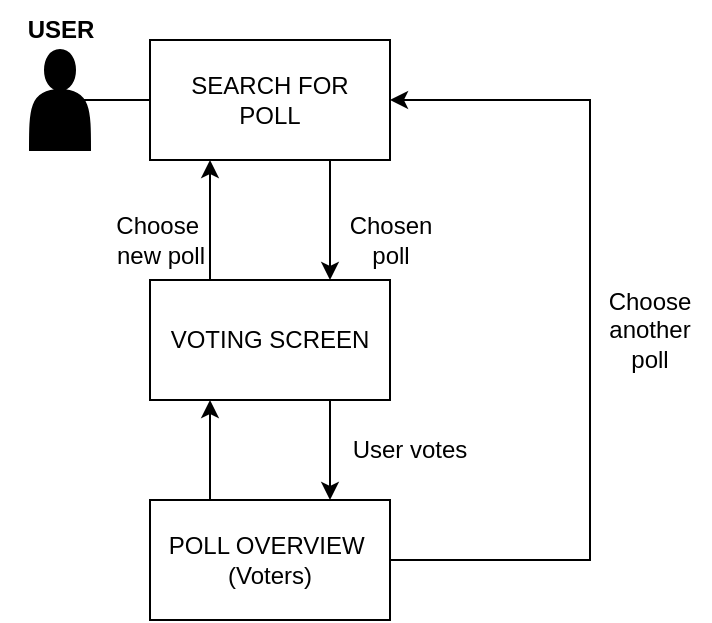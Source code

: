 <mxfile version="20.3.0" type="device"><diagram id="LajduKu5ocOECNISne9N" name="Page-1"><mxGraphModel dx="1022" dy="428" grid="1" gridSize="10" guides="1" tooltips="1" connect="1" arrows="1" fold="1" page="1" pageScale="1" pageWidth="827" pageHeight="1169" math="0" shadow="0"><root><mxCell id="0"/><mxCell id="1" parent="0"/><mxCell id="cmEMJTvNCNYAqClry-lb-8" value="SEARCH FOR &lt;br&gt;POLL" style="rounded=0;whiteSpace=wrap;html=1;strokeWidth=1;" parent="1" vertex="1"><mxGeometry x="80" y="80" width="120" height="60" as="geometry"/></mxCell><mxCell id="cmEMJTvNCNYAqClry-lb-11" value="&lt;b&gt;USER&lt;/b&gt;" style="text;html=1;align=center;verticalAlign=middle;resizable=0;points=[];autosize=1;strokeColor=none;fillColor=none;" parent="1" vertex="1"><mxGeometry x="5" y="60" width="60" height="30" as="geometry"/></mxCell><mxCell id="cmEMJTvNCNYAqClry-lb-18" value="" style="shape=actor;whiteSpace=wrap;html=1;strokeWidth=1;fontColor=#CC0000;fillColor=#000000;" parent="1" vertex="1"><mxGeometry x="20" y="85" width="30" height="50" as="geometry"/></mxCell><mxCell id="cmEMJTvNCNYAqClry-lb-20" value="" style="endArrow=none;html=1;rounded=0;strokeColor=#000000;fontColor=#CC0000;exitX=0.9;exitY=0.5;exitDx=0;exitDy=0;entryX=0;entryY=0.5;entryDx=0;entryDy=0;exitPerimeter=0;" parent="1" source="cmEMJTvNCNYAqClry-lb-18" target="cmEMJTvNCNYAqClry-lb-8" edge="1"><mxGeometry width="50" height="50" relative="1" as="geometry"><mxPoint x="380" y="240" as="sourcePoint"/><mxPoint x="430" y="190" as="targetPoint"/><Array as="points"/></mxGeometry></mxCell><mxCell id="cmEMJTvNCNYAqClry-lb-28" value="VOTING SCREEN" style="rounded=0;whiteSpace=wrap;html=1;strokeWidth=1;fontColor=#000000;fillColor=default;" parent="1" vertex="1"><mxGeometry x="80" y="200" width="120" height="60" as="geometry"/></mxCell><mxCell id="LKkB4kzz1v3HfiHiU5Tg-20" value="Chosen &lt;br&gt;poll" style="text;html=1;align=center;verticalAlign=middle;resizable=0;points=[];autosize=1;strokeColor=none;fillColor=none;" parent="1" vertex="1"><mxGeometry x="170" y="160" width="60" height="40" as="geometry"/></mxCell><mxCell id="LKkB4kzz1v3HfiHiU5Tg-21" value="Choose&amp;nbsp;&lt;br&gt;new poll" style="text;html=1;align=center;verticalAlign=middle;resizable=0;points=[];autosize=1;strokeColor=none;fillColor=none;" parent="1" vertex="1"><mxGeometry x="50" y="160" width="70" height="40" as="geometry"/></mxCell><mxCell id="YNsi8nt-iFBcY9AoYwCS-1" value="" style="endArrow=classic;html=1;rounded=0;exitX=0.75;exitY=1;exitDx=0;exitDy=0;entryX=0.75;entryY=0;entryDx=0;entryDy=0;" parent="1" source="cmEMJTvNCNYAqClry-lb-8" target="cmEMJTvNCNYAqClry-lb-28" edge="1"><mxGeometry width="50" height="50" relative="1" as="geometry"><mxPoint x="390" y="240" as="sourcePoint"/><mxPoint x="440" y="190" as="targetPoint"/></mxGeometry></mxCell><mxCell id="YNsi8nt-iFBcY9AoYwCS-2" value="" style="endArrow=classic;html=1;rounded=0;entryX=0.25;entryY=1;entryDx=0;entryDy=0;exitX=0.25;exitY=0;exitDx=0;exitDy=0;" parent="1" source="cmEMJTvNCNYAqClry-lb-28" target="cmEMJTvNCNYAqClry-lb-8" edge="1"><mxGeometry width="50" height="50" relative="1" as="geometry"><mxPoint x="390" y="240" as="sourcePoint"/><mxPoint x="440" y="190" as="targetPoint"/></mxGeometry></mxCell><mxCell id="FFIcXJ3w8wA_QO9GtCfq-1" value="POLL OVERVIEW&amp;nbsp;&lt;br&gt;(Voters)" style="rounded=0;whiteSpace=wrap;html=1;" parent="1" vertex="1"><mxGeometry x="80" y="310" width="120" height="60" as="geometry"/></mxCell><mxCell id="bpq5tqK7dfJaBPSEASJN-1" value="" style="endArrow=classic;html=1;rounded=0;exitX=1;exitY=0.5;exitDx=0;exitDy=0;entryX=1;entryY=0.5;entryDx=0;entryDy=0;" parent="1" source="FFIcXJ3w8wA_QO9GtCfq-1" target="cmEMJTvNCNYAqClry-lb-8" edge="1"><mxGeometry width="50" height="50" relative="1" as="geometry"><mxPoint x="390" y="240" as="sourcePoint"/><mxPoint x="440" y="190" as="targetPoint"/><Array as="points"><mxPoint x="300" y="340"/><mxPoint x="300" y="110"/></Array></mxGeometry></mxCell><mxCell id="bpq5tqK7dfJaBPSEASJN-2" value="" style="endArrow=classic;html=1;rounded=0;exitX=0.75;exitY=1;exitDx=0;exitDy=0;entryX=0.75;entryY=0;entryDx=0;entryDy=0;" parent="1" source="cmEMJTvNCNYAqClry-lb-28" target="FFIcXJ3w8wA_QO9GtCfq-1" edge="1"><mxGeometry width="50" height="50" relative="1" as="geometry"><mxPoint x="390" y="240" as="sourcePoint"/><mxPoint x="440" y="190" as="targetPoint"/></mxGeometry></mxCell><mxCell id="bpq5tqK7dfJaBPSEASJN-3" value="User votes" style="text;html=1;strokeColor=none;fillColor=none;align=center;verticalAlign=middle;whiteSpace=wrap;rounded=0;" parent="1" vertex="1"><mxGeometry x="180" y="270" width="60" height="30" as="geometry"/></mxCell><mxCell id="bpq5tqK7dfJaBPSEASJN-4" value="Choose another poll" style="text;html=1;strokeColor=none;fillColor=none;align=center;verticalAlign=middle;whiteSpace=wrap;rounded=0;" parent="1" vertex="1"><mxGeometry x="300" y="210" width="60" height="30" as="geometry"/></mxCell><mxCell id="X_SKFlyT5FKs_rbKPAmj-1" value="" style="endArrow=classic;html=1;rounded=0;entryX=0.25;entryY=1;entryDx=0;entryDy=0;exitX=0.25;exitY=0;exitDx=0;exitDy=0;" edge="1" parent="1" source="FFIcXJ3w8wA_QO9GtCfq-1" target="cmEMJTvNCNYAqClry-lb-28"><mxGeometry width="50" height="50" relative="1" as="geometry"><mxPoint x="80" y="300" as="sourcePoint"/><mxPoint x="80" y="240" as="targetPoint"/></mxGeometry></mxCell></root></mxGraphModel></diagram></mxfile>